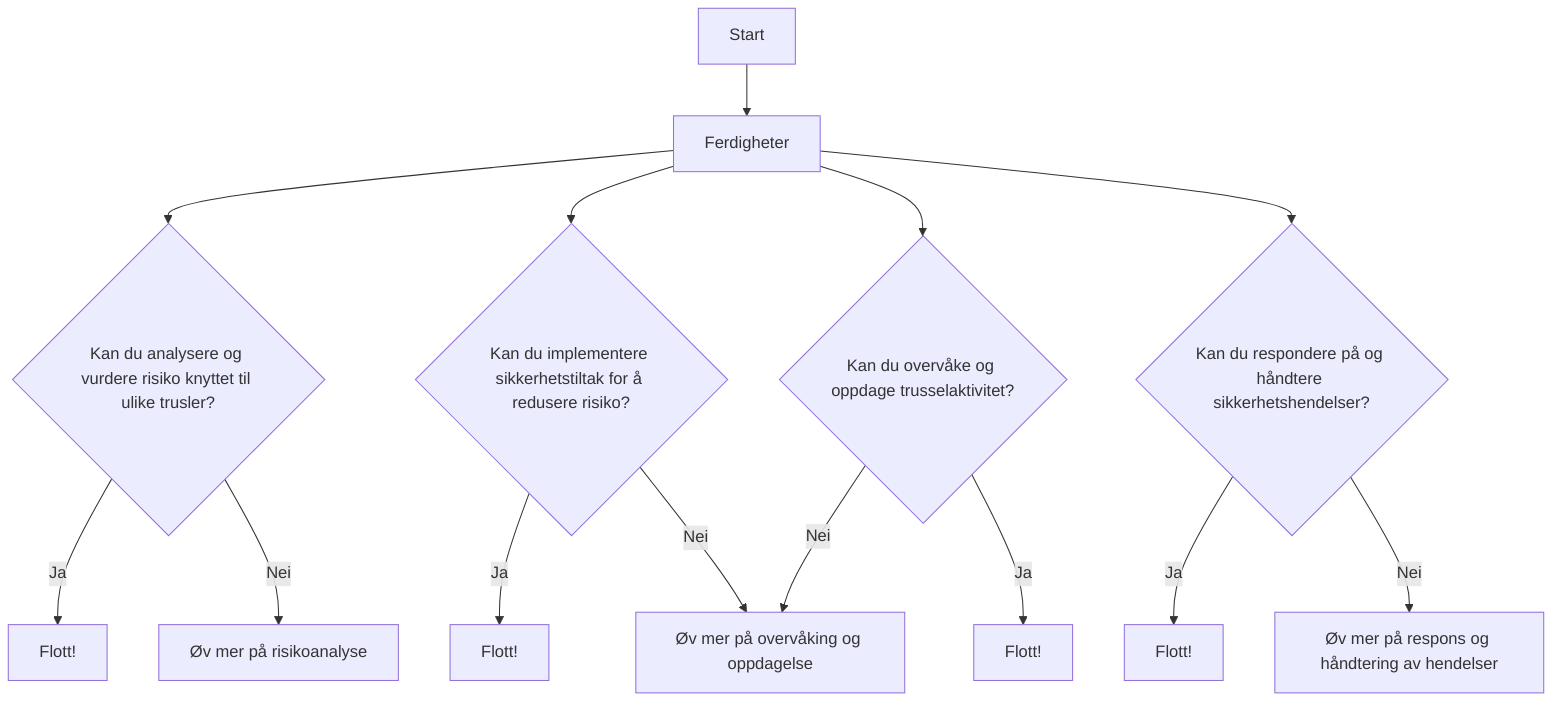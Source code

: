 flowchart TD
    Start --> A[Ferdigheter]
    
    A --> B{Kan du analysere og vurdere risiko knyttet til ulike trusler?}
    B -->|Ja| B1[Flott!]
    B -->|Nei| B2[Øv mer på risikoanalyse]
    
    A --> C{Kan du implementere sikkerhetstiltak for å redusere risiko?}
    C -->|Ja| C1[Flott!]
    C -->|Nei| C2[Øv mer på implementering av sikkerhetstiltak]
    
    A --> D{Kan du overvåke og oppdage trusselaktivitet?}
    D -->|Ja| D1[Flott!]
    D -->|Nei| C2[Øv mer på overvåking og oppdagelse]
    
    A --> E{Kan du respondere på og håndtere sikkerhetshendelser?}
    E -->|Ja| E1[Flott!]
    E -->|Nei| E2[Øv mer på respons og håndtering av hendelser]
